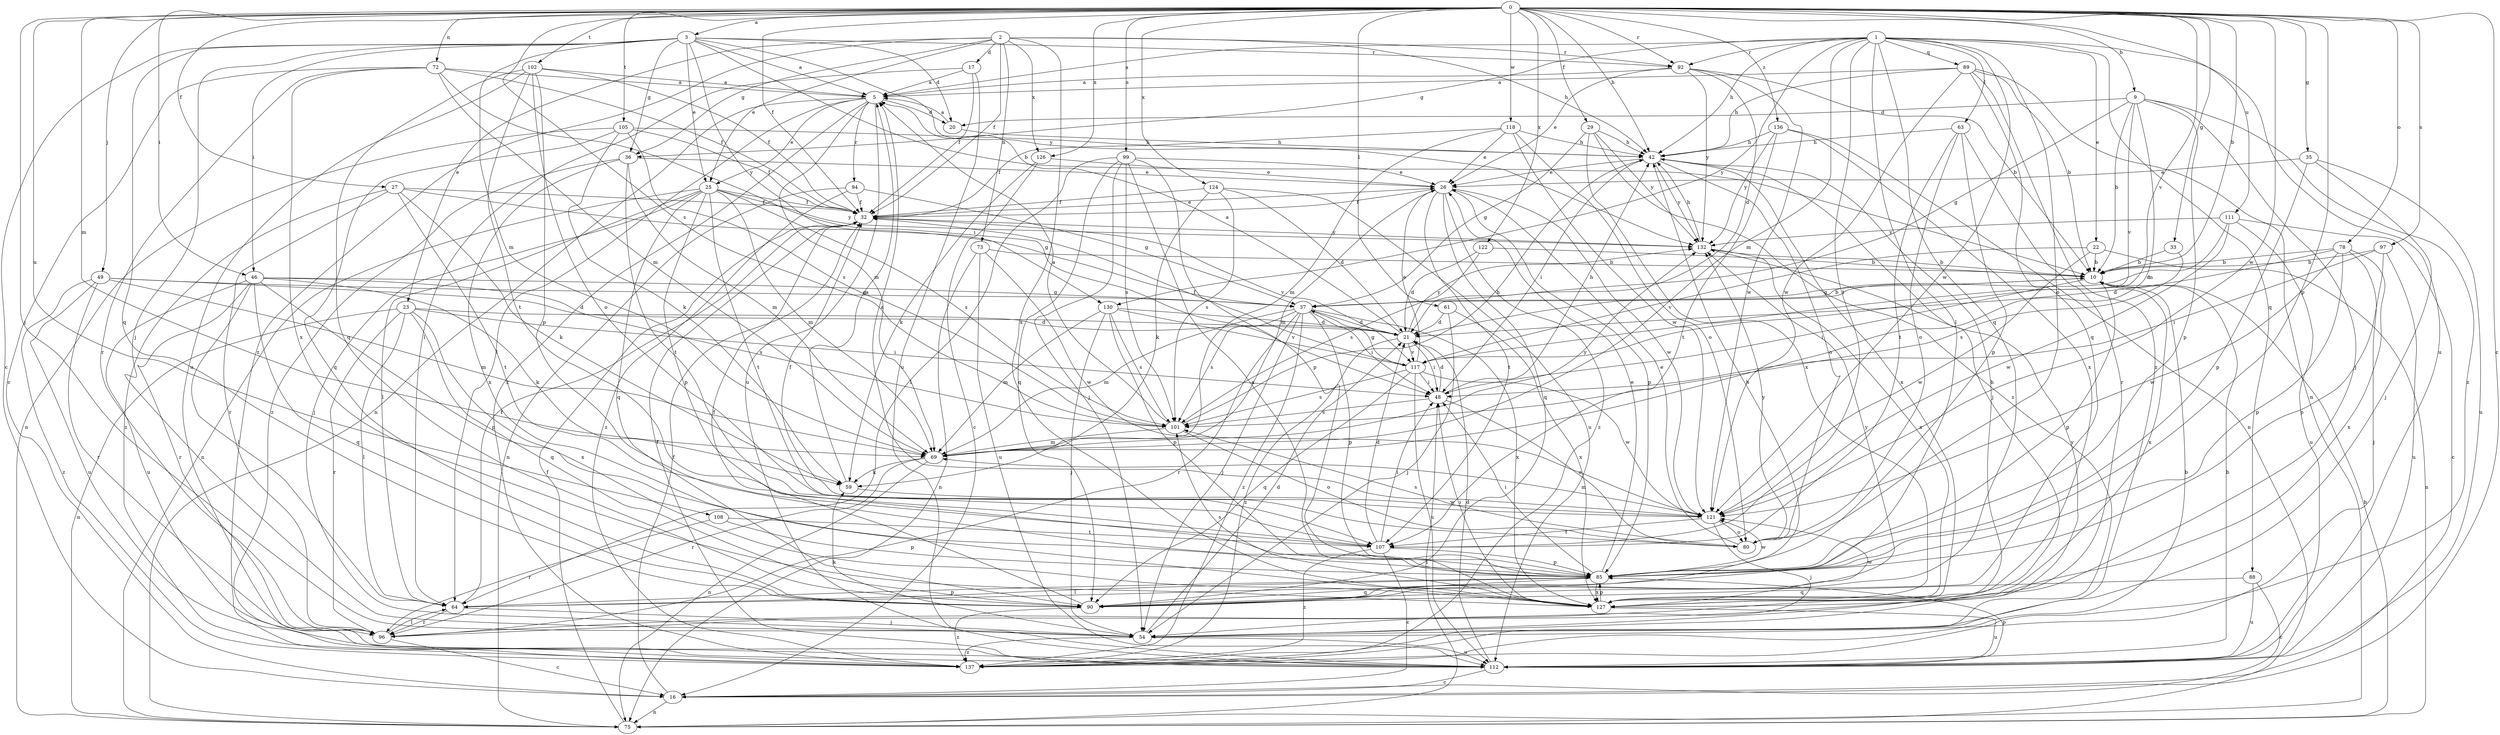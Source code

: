 strict digraph  {
0;
1;
2;
3;
5;
9;
10;
16;
17;
20;
21;
22;
23;
25;
26;
27;
29;
32;
33;
35;
36;
37;
42;
46;
48;
49;
54;
59;
61;
63;
64;
69;
72;
73;
75;
78;
80;
85;
88;
89;
90;
92;
94;
96;
97;
99;
101;
102;
105;
107;
108;
111;
112;
117;
118;
121;
122;
124;
126;
127;
130;
132;
136;
137;
0 -> 3  [label=a];
0 -> 9  [label=b];
0 -> 10  [label=b];
0 -> 16  [label=c];
0 -> 27  [label=f];
0 -> 29  [label=f];
0 -> 32  [label=f];
0 -> 33  [label=g];
0 -> 35  [label=g];
0 -> 42  [label=h];
0 -> 46  [label=i];
0 -> 49  [label=j];
0 -> 54  [label=j];
0 -> 61  [label=l];
0 -> 69  [label=m];
0 -> 72  [label=n];
0 -> 78  [label=o];
0 -> 85  [label=p];
0 -> 92  [label=r];
0 -> 97  [label=s];
0 -> 99  [label=s];
0 -> 101  [label=s];
0 -> 102  [label=t];
0 -> 105  [label=t];
0 -> 108  [label=u];
0 -> 111  [label=u];
0 -> 117  [label=v];
0 -> 118  [label=w];
0 -> 121  [label=w];
0 -> 122  [label=x];
0 -> 124  [label=x];
0 -> 126  [label=x];
0 -> 136  [label=z];
1 -> 5  [label=a];
1 -> 22  [label=e];
1 -> 36  [label=g];
1 -> 42  [label=h];
1 -> 63  [label=l];
1 -> 64  [label=l];
1 -> 69  [label=m];
1 -> 80  [label=o];
1 -> 88  [label=q];
1 -> 89  [label=q];
1 -> 90  [label=q];
1 -> 92  [label=r];
1 -> 107  [label=t];
1 -> 112  [label=u];
1 -> 121  [label=w];
1 -> 130  [label=y];
2 -> 17  [label=d];
2 -> 23  [label=e];
2 -> 25  [label=e];
2 -> 32  [label=f];
2 -> 36  [label=g];
2 -> 42  [label=h];
2 -> 73  [label=n];
2 -> 92  [label=r];
2 -> 126  [label=x];
2 -> 127  [label=x];
2 -> 137  [label=z];
3 -> 5  [label=a];
3 -> 10  [label=b];
3 -> 16  [label=c];
3 -> 20  [label=d];
3 -> 25  [label=e];
3 -> 36  [label=g];
3 -> 46  [label=i];
3 -> 54  [label=j];
3 -> 69  [label=m];
3 -> 90  [label=q];
3 -> 92  [label=r];
3 -> 130  [label=y];
3 -> 132  [label=y];
5 -> 20  [label=d];
5 -> 25  [label=e];
5 -> 64  [label=l];
5 -> 69  [label=m];
5 -> 75  [label=n];
5 -> 94  [label=r];
5 -> 112  [label=u];
5 -> 137  [label=z];
9 -> 10  [label=b];
9 -> 20  [label=d];
9 -> 37  [label=g];
9 -> 54  [label=j];
9 -> 69  [label=m];
9 -> 85  [label=p];
9 -> 117  [label=v];
9 -> 137  [label=z];
10 -> 37  [label=g];
10 -> 48  [label=i];
10 -> 85  [label=p];
10 -> 127  [label=x];
16 -> 32  [label=f];
16 -> 75  [label=n];
17 -> 5  [label=a];
17 -> 32  [label=f];
17 -> 64  [label=l];
17 -> 112  [label=u];
20 -> 5  [label=a];
20 -> 42  [label=h];
21 -> 5  [label=a];
21 -> 48  [label=i];
21 -> 117  [label=v];
21 -> 132  [label=y];
21 -> 137  [label=z];
22 -> 10  [label=b];
22 -> 75  [label=n];
22 -> 117  [label=v];
22 -> 121  [label=w];
23 -> 21  [label=d];
23 -> 48  [label=i];
23 -> 64  [label=l];
23 -> 75  [label=n];
23 -> 90  [label=q];
23 -> 96  [label=r];
23 -> 127  [label=x];
25 -> 32  [label=f];
25 -> 54  [label=j];
25 -> 64  [label=l];
25 -> 69  [label=m];
25 -> 75  [label=n];
25 -> 85  [label=p];
25 -> 90  [label=q];
25 -> 101  [label=s];
25 -> 107  [label=t];
25 -> 132  [label=y];
26 -> 32  [label=f];
26 -> 69  [label=m];
26 -> 85  [label=p];
26 -> 90  [label=q];
26 -> 107  [label=t];
26 -> 121  [label=w];
26 -> 137  [label=z];
27 -> 32  [label=f];
27 -> 37  [label=g];
27 -> 59  [label=k];
27 -> 96  [label=r];
27 -> 107  [label=t];
27 -> 137  [label=z];
29 -> 37  [label=g];
29 -> 42  [label=h];
29 -> 127  [label=x];
29 -> 132  [label=y];
29 -> 137  [label=z];
32 -> 26  [label=e];
32 -> 117  [label=v];
32 -> 132  [label=y];
33 -> 10  [label=b];
33 -> 101  [label=s];
35 -> 26  [label=e];
35 -> 54  [label=j];
35 -> 85  [label=p];
35 -> 112  [label=u];
36 -> 26  [label=e];
36 -> 69  [label=m];
36 -> 107  [label=t];
36 -> 127  [label=x];
36 -> 137  [label=z];
37 -> 10  [label=b];
37 -> 21  [label=d];
37 -> 48  [label=i];
37 -> 54  [label=j];
37 -> 69  [label=m];
37 -> 85  [label=p];
37 -> 96  [label=r];
37 -> 101  [label=s];
37 -> 127  [label=x];
37 -> 137  [label=z];
42 -> 26  [label=e];
42 -> 48  [label=i];
42 -> 54  [label=j];
42 -> 80  [label=o];
42 -> 127  [label=x];
42 -> 132  [label=y];
46 -> 37  [label=g];
46 -> 59  [label=k];
46 -> 64  [label=l];
46 -> 85  [label=p];
46 -> 90  [label=q];
46 -> 96  [label=r];
46 -> 101  [label=s];
46 -> 112  [label=u];
48 -> 21  [label=d];
48 -> 42  [label=h];
48 -> 80  [label=o];
48 -> 101  [label=s];
49 -> 21  [label=d];
49 -> 37  [label=g];
49 -> 69  [label=m];
49 -> 96  [label=r];
49 -> 112  [label=u];
49 -> 137  [label=z];
54 -> 21  [label=d];
54 -> 59  [label=k];
54 -> 112  [label=u];
54 -> 137  [label=z];
59 -> 5  [label=a];
59 -> 121  [label=w];
61 -> 21  [label=d];
61 -> 54  [label=j];
61 -> 127  [label=x];
63 -> 42  [label=h];
63 -> 80  [label=o];
63 -> 85  [label=p];
63 -> 96  [label=r];
63 -> 107  [label=t];
64 -> 32  [label=f];
64 -> 54  [label=j];
64 -> 85  [label=p];
64 -> 96  [label=r];
69 -> 59  [label=k];
69 -> 75  [label=n];
69 -> 96  [label=r];
69 -> 132  [label=y];
72 -> 5  [label=a];
72 -> 16  [label=c];
72 -> 32  [label=f];
72 -> 48  [label=i];
72 -> 69  [label=m];
72 -> 96  [label=r];
72 -> 127  [label=x];
73 -> 10  [label=b];
73 -> 75  [label=n];
73 -> 112  [label=u];
73 -> 121  [label=w];
75 -> 10  [label=b];
75 -> 32  [label=f];
75 -> 48  [label=i];
78 -> 10  [label=b];
78 -> 21  [label=d];
78 -> 54  [label=j];
78 -> 85  [label=p];
78 -> 121  [label=w];
78 -> 127  [label=x];
80 -> 26  [label=e];
80 -> 101  [label=s];
80 -> 132  [label=y];
85 -> 26  [label=e];
85 -> 48  [label=i];
85 -> 64  [label=l];
85 -> 90  [label=q];
85 -> 121  [label=w];
85 -> 127  [label=x];
88 -> 16  [label=c];
88 -> 90  [label=q];
88 -> 112  [label=u];
89 -> 5  [label=a];
89 -> 10  [label=b];
89 -> 42  [label=h];
89 -> 75  [label=n];
89 -> 90  [label=q];
89 -> 121  [label=w];
89 -> 137  [label=z];
90 -> 32  [label=f];
90 -> 42  [label=h];
90 -> 132  [label=y];
90 -> 137  [label=z];
92 -> 5  [label=a];
92 -> 10  [label=b];
92 -> 21  [label=d];
92 -> 26  [label=e];
92 -> 121  [label=w];
92 -> 132  [label=y];
94 -> 32  [label=f];
94 -> 37  [label=g];
94 -> 75  [label=n];
94 -> 137  [label=z];
96 -> 16  [label=c];
96 -> 64  [label=l];
96 -> 132  [label=y];
97 -> 10  [label=b];
97 -> 48  [label=i];
97 -> 85  [label=p];
97 -> 112  [label=u];
99 -> 26  [label=e];
99 -> 54  [label=j];
99 -> 64  [label=l];
99 -> 85  [label=p];
99 -> 90  [label=q];
99 -> 101  [label=s];
99 -> 127  [label=x];
101 -> 5  [label=a];
101 -> 42  [label=h];
101 -> 69  [label=m];
101 -> 80  [label=o];
102 -> 5  [label=a];
102 -> 32  [label=f];
102 -> 80  [label=o];
102 -> 85  [label=p];
102 -> 90  [label=q];
102 -> 107  [label=t];
102 -> 112  [label=u];
105 -> 32  [label=f];
105 -> 42  [label=h];
105 -> 59  [label=k];
105 -> 75  [label=n];
105 -> 90  [label=q];
105 -> 101  [label=s];
107 -> 16  [label=c];
107 -> 21  [label=d];
107 -> 48  [label=i];
107 -> 85  [label=p];
107 -> 137  [label=z];
108 -> 85  [label=p];
108 -> 96  [label=r];
108 -> 107  [label=t];
111 -> 16  [label=c];
111 -> 21  [label=d];
111 -> 112  [label=u];
111 -> 121  [label=w];
111 -> 132  [label=y];
112 -> 10  [label=b];
112 -> 16  [label=c];
112 -> 21  [label=d];
112 -> 32  [label=f];
112 -> 85  [label=p];
117 -> 26  [label=e];
117 -> 32  [label=f];
117 -> 37  [label=g];
117 -> 48  [label=i];
117 -> 90  [label=q];
117 -> 101  [label=s];
117 -> 112  [label=u];
117 -> 121  [label=w];
118 -> 26  [label=e];
118 -> 32  [label=f];
118 -> 42  [label=h];
118 -> 69  [label=m];
118 -> 80  [label=o];
118 -> 121  [label=w];
121 -> 5  [label=a];
121 -> 32  [label=f];
121 -> 54  [label=j];
121 -> 69  [label=m];
121 -> 80  [label=o];
121 -> 107  [label=t];
122 -> 10  [label=b];
122 -> 21  [label=d];
122 -> 101  [label=s];
124 -> 21  [label=d];
124 -> 32  [label=f];
124 -> 59  [label=k];
124 -> 101  [label=s];
124 -> 112  [label=u];
126 -> 16  [label=c];
126 -> 26  [label=e];
126 -> 59  [label=k];
127 -> 42  [label=h];
127 -> 48  [label=i];
127 -> 85  [label=p];
127 -> 101  [label=s];
127 -> 112  [label=u];
127 -> 121  [label=w];
130 -> 21  [label=d];
130 -> 54  [label=j];
130 -> 69  [label=m];
130 -> 85  [label=p];
130 -> 101  [label=s];
130 -> 117  [label=v];
132 -> 10  [label=b];
132 -> 42  [label=h];
132 -> 127  [label=x];
136 -> 42  [label=h];
136 -> 75  [label=n];
136 -> 107  [label=t];
136 -> 127  [label=x];
136 -> 132  [label=y];
137 -> 10  [label=b];
}
